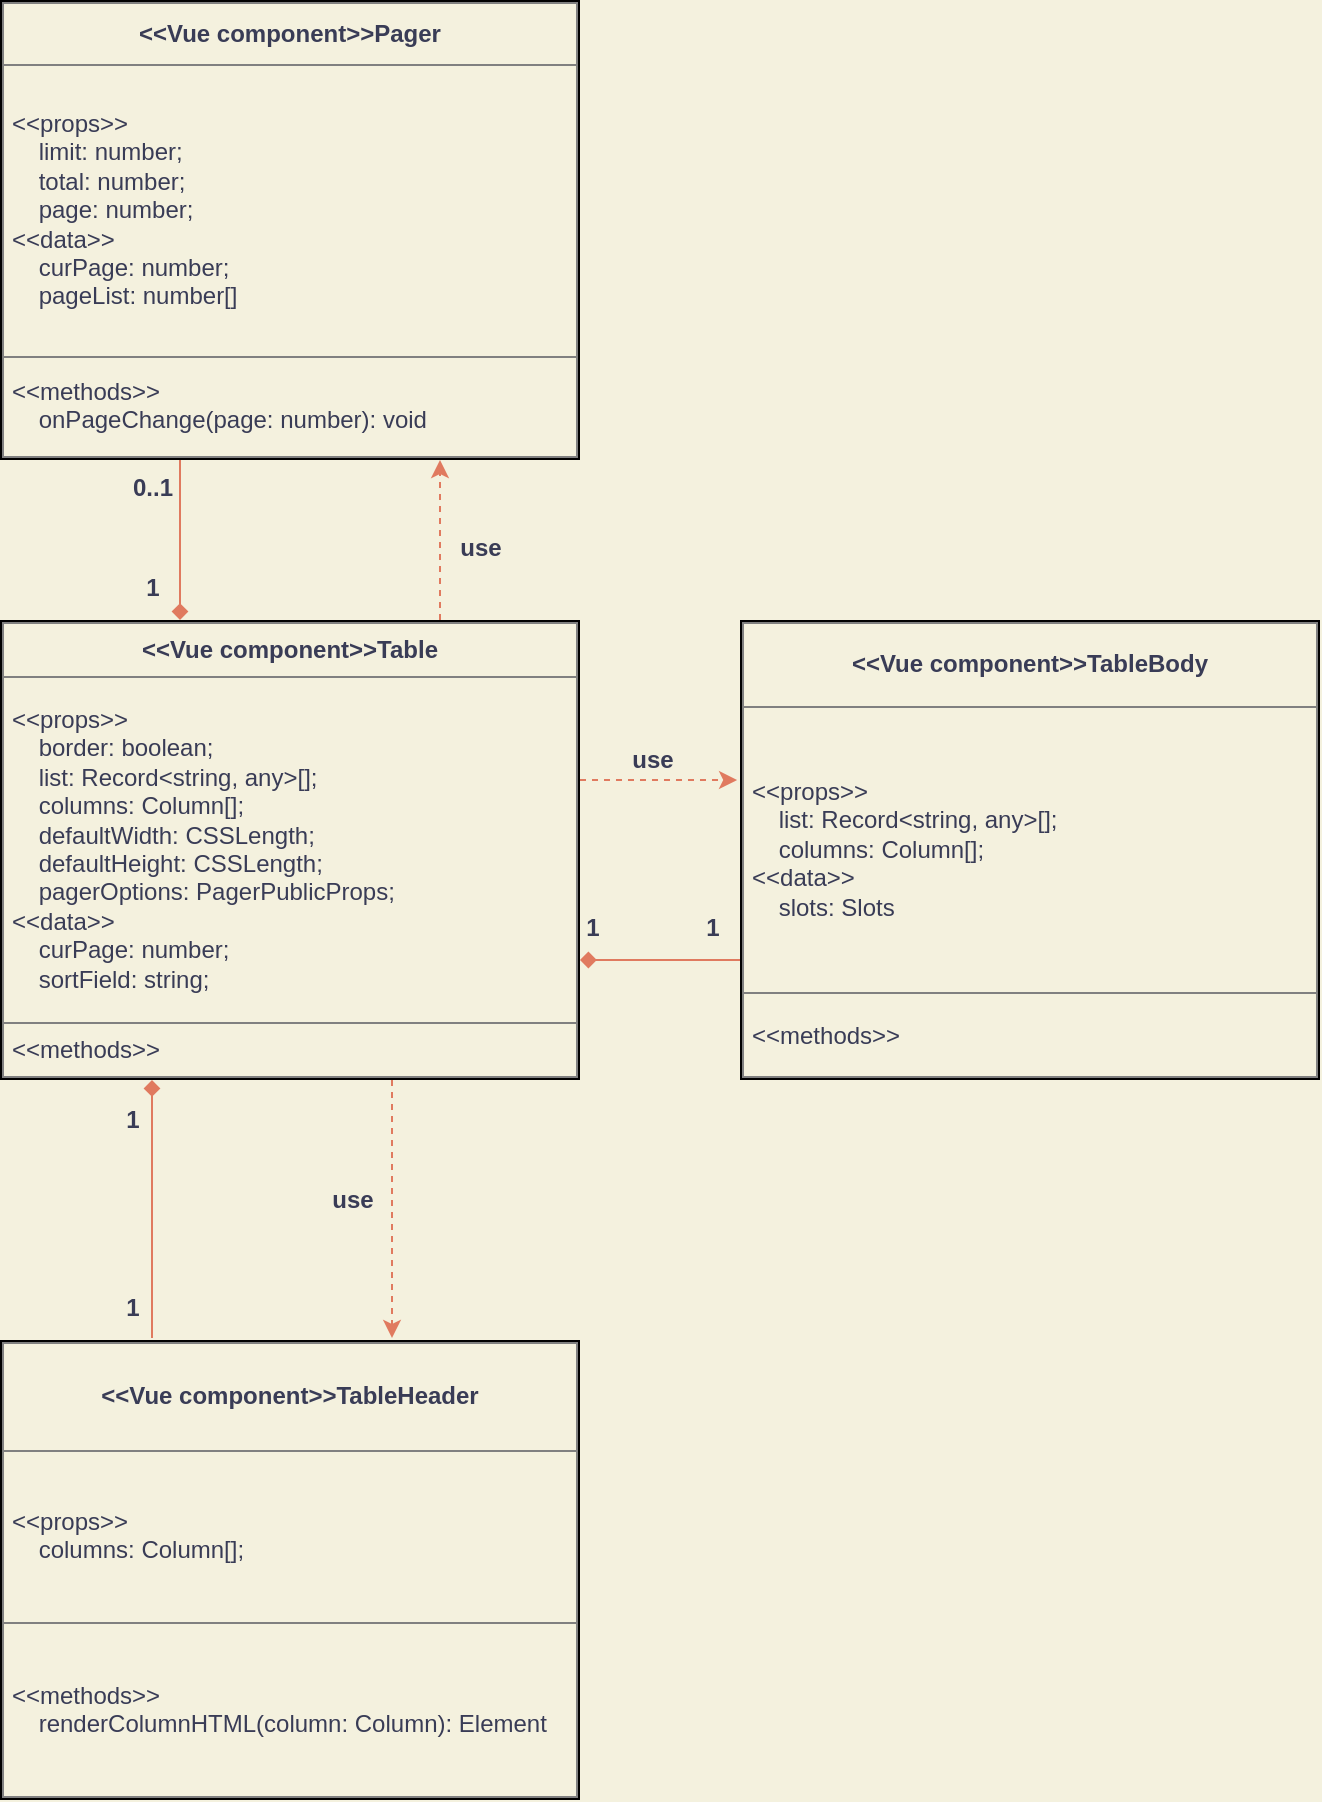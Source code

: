 <mxfile>
    <diagram id="e-KcvuYMJw2bdb7wawJA" name="Page-1">
        <mxGraphModel dx="534" dy="1287" grid="1" gridSize="10" guides="1" tooltips="1" connect="1" arrows="1" fold="1" page="1" pageScale="1" pageWidth="827" pageHeight="1169" background="#F4F1DE" math="0" shadow="0">
            <root>
                <mxCell id="0"/>
                <mxCell id="1" parent="0"/>
                <mxCell id="11" value="" style="edgeStyle=orthogonalEdgeStyle;rounded=0;orthogonalLoop=1;jettySize=auto;html=1;strokeColor=#E07A5F;dashed=1;labelBackgroundColor=#F4F1DE;fontColor=#393C56;" edge="1" parent="1" source="7" target="10">
                    <mxGeometry relative="1" as="geometry">
                        <Array as="points">
                            <mxPoint x="306" y="720"/>
                            <mxPoint x="306" y="720"/>
                        </Array>
                    </mxGeometry>
                </mxCell>
                <mxCell id="20" value="" style="edgeStyle=orthogonalEdgeStyle;rounded=0;orthogonalLoop=1;jettySize=auto;html=1;dashed=1;fontSize=12;fontColor=#393C56;startArrow=none;startFill=0;endArrow=classic;endFill=1;strokeColor=#E07A5F;labelBackgroundColor=#F4F1DE;" edge="1" parent="1" source="22" target="19">
                    <mxGeometry relative="1" as="geometry">
                        <Array as="points">
                            <mxPoint x="446" y="470"/>
                            <mxPoint x="446" y="470"/>
                        </Array>
                    </mxGeometry>
                </mxCell>
                <mxCell id="24" style="edgeStyle=orthogonalEdgeStyle;rounded=0;orthogonalLoop=1;jettySize=auto;html=1;entryX=-0.005;entryY=0.348;entryDx=0;entryDy=0;fontSize=12;fontColor=#393C56;startArrow=none;startFill=0;endArrow=classic;endFill=1;strokeColor=#E07A5F;entryPerimeter=0;dashed=1;labelBackgroundColor=#F4F1DE;" edge="1" parent="1" source="7" target="19">
                    <mxGeometry relative="1" as="geometry">
                        <Array as="points">
                            <mxPoint x="416" y="500"/>
                            <mxPoint x="416" y="500"/>
                        </Array>
                    </mxGeometry>
                </mxCell>
                <mxCell id="28" value="" style="edgeStyle=orthogonalEdgeStyle;rounded=0;orthogonalLoop=1;jettySize=auto;html=1;dashed=1;fontSize=12;fontColor=#393C56;startArrow=none;startFill=0;endArrow=classic;endFill=1;strokeColor=#E07A5F;labelBackgroundColor=#F4F1DE;" edge="1" parent="1" source="7" target="27">
                    <mxGeometry relative="1" as="geometry">
                        <Array as="points">
                            <mxPoint x="330" y="360"/>
                            <mxPoint x="330" y="360"/>
                        </Array>
                    </mxGeometry>
                </mxCell>
                <mxCell id="7" value="&lt;table border=&quot;1&quot; width=&quot;100%&quot; cellpadding=&quot;4&quot; style=&quot;width: 100% ; height: 100% ; border-collapse: collapse&quot;&gt;&lt;tbody&gt;&lt;tr&gt;&lt;th align=&quot;center&quot;&gt;&lt;b&gt;&amp;lt;&amp;lt;Vue component&amp;gt;&amp;gt;Table&lt;/b&gt;&lt;/th&gt;&lt;/tr&gt;&lt;tr&gt;&lt;td&gt;&amp;lt;&amp;lt;props&amp;gt;&amp;gt;&lt;br&gt;&amp;nbsp; &amp;nbsp; border: boolean;&lt;br&gt;&amp;nbsp; &amp;nbsp; list: Record&amp;lt;string, any&amp;gt;[];&lt;br&gt;&amp;nbsp; &amp;nbsp; columns: Column[];&lt;br&gt;&amp;nbsp; &amp;nbsp; defaultWidth: CSSLength;&lt;br&gt;&amp;nbsp; &amp;nbsp; defaultHeight: CSSLength;&lt;br&gt;&amp;nbsp; &amp;nbsp; pagerOptions: PagerPublicProps;&lt;br&gt;&amp;lt;&amp;lt;data&amp;gt;&amp;gt;&lt;br&gt;&amp;nbsp; &amp;nbsp; curPage: number;&lt;br&gt;&amp;nbsp; &amp;nbsp; sortField: string;&lt;/td&gt;&lt;/tr&gt;&lt;tr&gt;&lt;td&gt;&amp;lt;&amp;lt;methods&amp;gt;&amp;gt;&lt;/td&gt;&lt;/tr&gt;&lt;/tbody&gt;&lt;/table&gt;" style="text;html=1;fillColor=none;overflow=fill;fontColor=#393C56;labelBorderColor=#000000;" vertex="1" parent="1">
                    <mxGeometry x="110" y="420" width="290" height="230" as="geometry"/>
                </mxCell>
                <mxCell id="15" style="edgeStyle=orthogonalEdgeStyle;rounded=0;orthogonalLoop=1;jettySize=auto;html=1;fontSize=12;strokeColor=#E07A5F;startArrow=none;startFill=0;endArrow=diamond;endFill=1;labelBackgroundColor=#F4F1DE;fontColor=#393C56;" edge="1" parent="1" source="10">
                    <mxGeometry relative="1" as="geometry">
                        <mxPoint x="186" y="650" as="targetPoint"/>
                        <Array as="points">
                            <mxPoint x="186" y="650"/>
                        </Array>
                    </mxGeometry>
                </mxCell>
                <mxCell id="10" value="&lt;table border=&quot;1&quot; width=&quot;100%&quot; cellpadding=&quot;4&quot; style=&quot;width: 100% ; height: 100% ; border-collapse: collapse&quot;&gt;&lt;tbody&gt;&lt;tr&gt;&lt;th align=&quot;center&quot;&gt;&lt;b&gt;&amp;lt;&amp;lt;Vue component&amp;gt;&amp;gt;TableHeader&lt;/b&gt;&lt;/th&gt;&lt;/tr&gt;&lt;tr&gt;&lt;td&gt;&amp;lt;&amp;lt;props&amp;gt;&amp;gt;&lt;br&gt;&amp;nbsp; &amp;nbsp; columns: Column[];&lt;/td&gt;&lt;/tr&gt;&lt;tr&gt;&lt;td&gt;&amp;lt;&amp;lt;methods&amp;gt;&amp;gt;&lt;br&gt;&amp;nbsp; &amp;nbsp; renderColumnHTML(column: Column): Element&lt;/td&gt;&lt;/tr&gt;&lt;/tbody&gt;&lt;/table&gt;" style="text;html=1;overflow=fill;perimeterSpacing=1;strokeWidth=0;fontColor=#393C56;labelBorderColor=#000000;" vertex="1" parent="1">
                    <mxGeometry x="110" y="780" width="290" height="230" as="geometry"/>
                </mxCell>
                <mxCell id="12" value="use" style="text;fillColor=none;html=1;fontSize=12;fontStyle=1;verticalAlign=middle;align=center;fontColor=#393C56;" vertex="1" parent="1">
                    <mxGeometry x="236" y="690" width="100" height="40" as="geometry"/>
                </mxCell>
                <mxCell id="17" value="1" style="text;strokeColor=none;fillColor=none;html=1;fontSize=12;fontStyle=1;verticalAlign=middle;align=center;fontColor=#393C56;" vertex="1" parent="1">
                    <mxGeometry x="126" y="650" width="100" height="40" as="geometry"/>
                </mxCell>
                <mxCell id="18" value="&lt;font style=&quot;font-size: 12px&quot;&gt;1&lt;/font&gt;" style="text;strokeColor=none;fillColor=none;html=1;fontSize=24;fontStyle=1;verticalAlign=middle;align=center;fontColor=#393C56;" vertex="1" parent="1">
                    <mxGeometry x="126" y="740" width="100" height="40" as="geometry"/>
                </mxCell>
                <mxCell id="21" style="edgeStyle=orthogonalEdgeStyle;rounded=0;orthogonalLoop=1;jettySize=auto;html=1;fontSize=12;fontColor=#393C56;startArrow=none;startFill=0;endArrow=diamond;endFill=1;strokeColor=#E07A5F;labelBackgroundColor=#F4F1DE;" edge="1" parent="1" source="19">
                    <mxGeometry relative="1" as="geometry">
                        <mxPoint x="400" y="590" as="targetPoint"/>
                        <Array as="points">
                            <mxPoint x="400" y="590"/>
                        </Array>
                    </mxGeometry>
                </mxCell>
                <mxCell id="19" value="&lt;table border=&quot;1&quot; width=&quot;100%&quot; cellpadding=&quot;4&quot; style=&quot;width: 100% ; height: 100% ; border-collapse: collapse&quot;&gt;&lt;tbody&gt;&lt;tr&gt;&lt;th align=&quot;center&quot;&gt;&lt;b&gt;&amp;lt;&amp;lt;Vue component&amp;gt;&amp;gt;TableBody&lt;/b&gt;&lt;/th&gt;&lt;/tr&gt;&lt;tr&gt;&lt;td&gt;&amp;lt;&amp;lt;props&amp;gt;&amp;gt;&lt;br&gt;&amp;nbsp; &amp;nbsp; list: Record&amp;lt;string, any&amp;gt;[];&lt;br&gt;&amp;nbsp; &amp;nbsp; columns: Column[];&lt;br&gt;&amp;lt;&amp;lt;data&amp;gt;&amp;gt;&lt;br&gt;&amp;nbsp; &amp;nbsp; slots: Slots&lt;/td&gt;&lt;/tr&gt;&lt;tr&gt;&lt;td&gt;&amp;lt;&amp;lt;methods&amp;gt;&amp;gt;&lt;/td&gt;&lt;/tr&gt;&lt;/tbody&gt;&lt;/table&gt;" style="text;html=1;fillColor=none;overflow=fill;fontColor=#393C56;labelBorderColor=#000000;fontSize=12;" vertex="1" parent="1">
                    <mxGeometry x="480" y="420" width="290" height="230" as="geometry"/>
                </mxCell>
                <mxCell id="22" value="use" style="text;strokeColor=none;fillColor=none;html=1;fontSize=12;fontStyle=1;verticalAlign=middle;align=center;fontColor=#393C56;" vertex="1" parent="1">
                    <mxGeometry x="386" y="470" width="100" height="40" as="geometry"/>
                </mxCell>
                <mxCell id="25" value="&lt;font style=&quot;font-size: 12px&quot;&gt;1&lt;/font&gt;" style="text;strokeColor=none;fillColor=none;html=1;fontSize=24;fontStyle=1;verticalAlign=middle;align=center;fontColor=#393C56;" vertex="1" parent="1">
                    <mxGeometry x="356" y="550" width="100" height="40" as="geometry"/>
                </mxCell>
                <mxCell id="26" value="&lt;font style=&quot;font-size: 12px&quot;&gt;1&lt;/font&gt;" style="text;strokeColor=none;fillColor=none;html=1;fontSize=24;fontStyle=1;verticalAlign=middle;align=center;fontColor=#393C56;" vertex="1" parent="1">
                    <mxGeometry x="416" y="550" width="100" height="40" as="geometry"/>
                </mxCell>
                <mxCell id="30" style="edgeStyle=orthogonalEdgeStyle;curved=0;rounded=1;sketch=0;orthogonalLoop=1;jettySize=auto;html=1;fontColor=#393C56;strokeColor=#E07A5F;fillColor=#F2CC8F;endArrow=diamond;endFill=1;" edge="1" parent="1" source="27">
                    <mxGeometry relative="1" as="geometry">
                        <mxPoint x="200" y="420" as="targetPoint"/>
                        <Array as="points">
                            <mxPoint x="200" y="420"/>
                        </Array>
                    </mxGeometry>
                </mxCell>
                <mxCell id="27" value="&lt;table border=&quot;1&quot; width=&quot;100%&quot; cellpadding=&quot;4&quot; style=&quot;width: 100% ; height: 100% ; border-collapse: collapse&quot;&gt;&lt;tbody&gt;&lt;tr&gt;&lt;th align=&quot;center&quot;&gt;&lt;b&gt;&amp;lt;&amp;lt;Vue component&amp;gt;&amp;gt;Pager&lt;/b&gt;&lt;/th&gt;&lt;/tr&gt;&lt;tr&gt;&lt;td&gt;&amp;lt;&amp;lt;props&amp;gt;&amp;gt;&lt;br&gt;&amp;nbsp; &amp;nbsp; limit: number;&lt;br&gt;&amp;nbsp; &amp;nbsp; total: number;&lt;br&gt;&amp;nbsp; &amp;nbsp; page: number;&lt;br&gt;&amp;lt;&amp;lt;data&amp;gt;&amp;gt;&lt;br&gt;&amp;nbsp; &amp;nbsp; curPage: number;&lt;br&gt;&amp;nbsp; &amp;nbsp; pageList: number[]&lt;/td&gt;&lt;/tr&gt;&lt;tr&gt;&lt;td&gt;&amp;lt;&amp;lt;methods&amp;gt;&amp;gt;&lt;br&gt;&amp;nbsp; &amp;nbsp; onPageChange(page: number): void&lt;/td&gt;&lt;/tr&gt;&lt;/tbody&gt;&lt;/table&gt;" style="text;html=1;fillColor=none;overflow=fill;fontColor=#393C56;labelBorderColor=#000000;fontSize=12;" vertex="1" parent="1">
                    <mxGeometry x="110" y="110" width="290" height="230" as="geometry"/>
                </mxCell>
                <mxCell id="29" value="&lt;font style=&quot;font-size: 12px&quot;&gt;use&lt;/font&gt;" style="text;strokeColor=none;fillColor=none;html=1;fontSize=24;fontStyle=1;verticalAlign=middle;align=center;rounded=0;sketch=0;fontColor=#393C56;" vertex="1" parent="1">
                    <mxGeometry x="300" y="360" width="100" height="40" as="geometry"/>
                </mxCell>
                <mxCell id="31" value="&lt;font style=&quot;font-size: 12px&quot;&gt;0..1&lt;/font&gt;" style="text;strokeColor=none;fillColor=none;html=1;fontSize=24;fontStyle=1;verticalAlign=middle;align=center;rounded=0;sketch=0;fontColor=#393C56;" vertex="1" parent="1">
                    <mxGeometry x="136" y="330" width="100" height="40" as="geometry"/>
                </mxCell>
                <mxCell id="32" value="&lt;font style=&quot;font-size: 12px&quot;&gt;1&lt;br&gt;&lt;/font&gt;" style="text;strokeColor=none;fillColor=none;html=1;fontSize=24;fontStyle=1;verticalAlign=middle;align=center;rounded=0;sketch=0;fontColor=#393C56;" vertex="1" parent="1">
                    <mxGeometry x="136" y="380" width="100" height="40" as="geometry"/>
                </mxCell>
            </root>
        </mxGraphModel>
    </diagram>
</mxfile>
